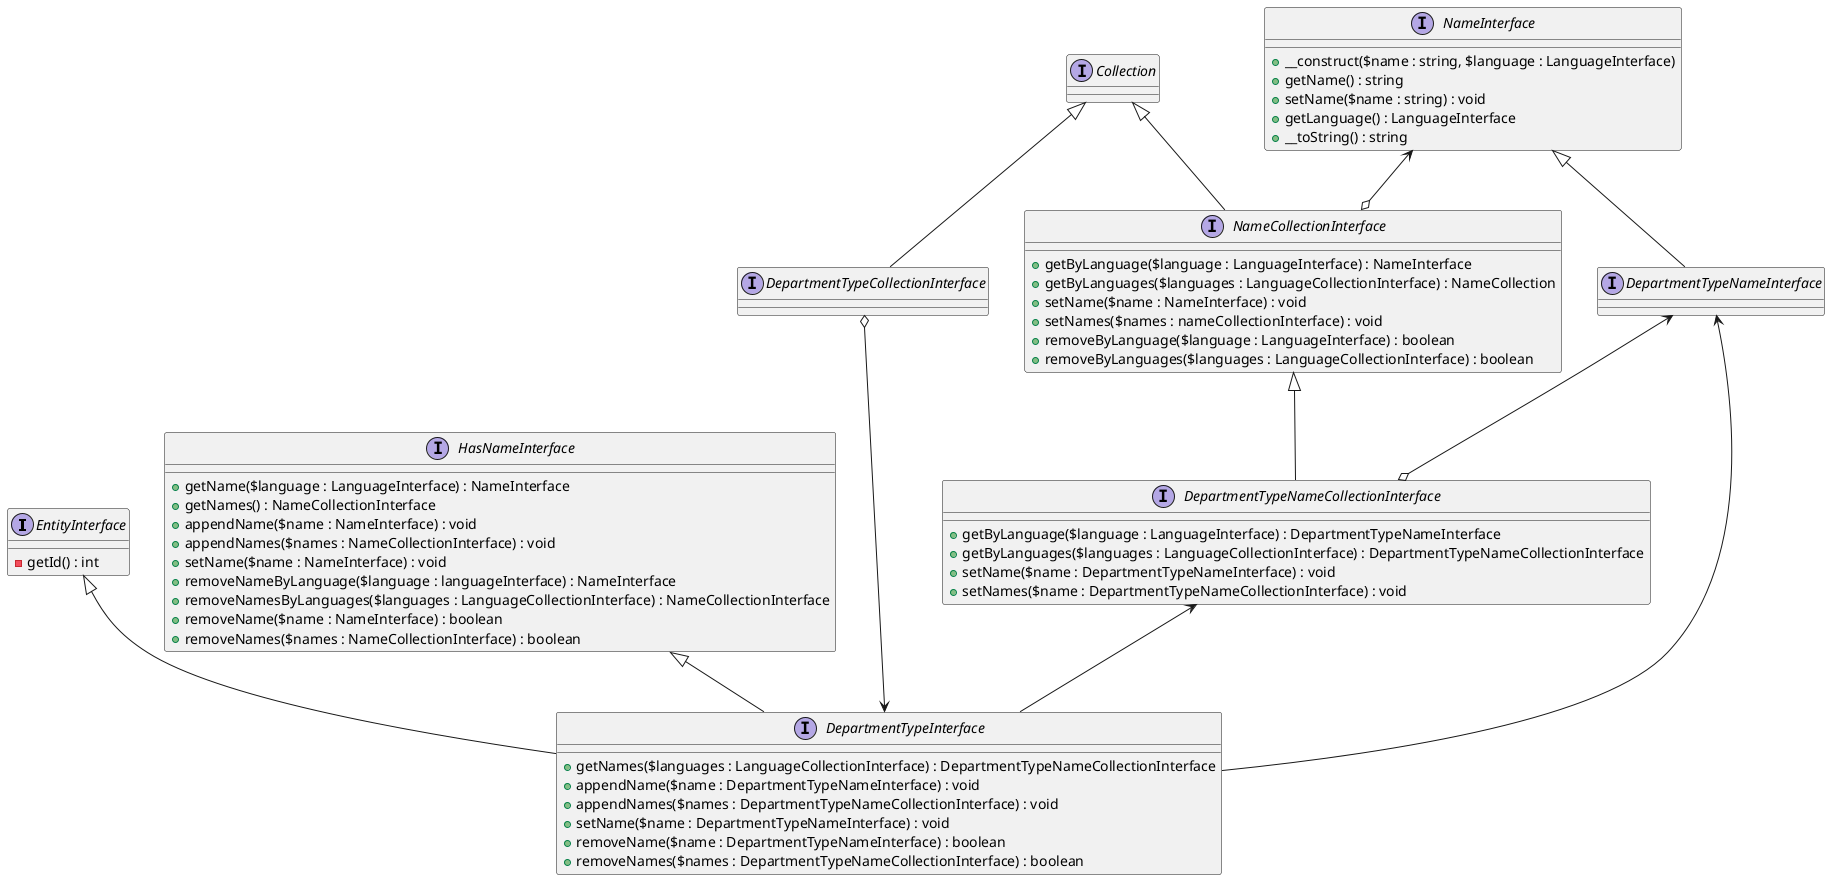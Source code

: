 @startuml

interface EntityInterface{
    -getId() : int
}

interface HasNameInterface{
    +getName($language : LanguageInterface) : NameInterface
    +getNames() : NameCollectionInterface
    +appendName($name : NameInterface) : void
    +appendNames($names : NameCollectionInterface) : void
    +setName($name : NameInterface) : void
    +removeNameByLanguage($language : languageInterface) : NameInterface
    +removeNamesByLanguages($languages : LanguageCollectionInterface) : NameCollectionInterface
    +removeName($name : NameInterface) : boolean
    +removeNames($names : NameCollectionInterface) : boolean
}

interface DepartmentTypeCollectionInterface{
}

interface DepartmentTypeInterface{
    +getNames($languages : LanguageCollectionInterface) : DepartmentTypeNameCollectionInterface
    +appendName($name : DepartmentTypeNameInterface) : void
    +appendNames($names : DepartmentTypeNameCollectionInterface) : void
    +setName($name : DepartmentTypeNameInterface) : void
    +removeName($name : DepartmentTypeNameInterface) : boolean
    +removeNames($names : DepartmentTypeNameCollectionInterface) : boolean
}

interface Collection{
}

interface DepartmentTypeNameInterface{
}

interface NameInterface{
    +__construct($name : string, $language : LanguageInterface)
    +getName() : string
    +setName($name : string) : void
    +getLanguage() : LanguageInterface
    +__toString() : string
}

interface NameCollectionInterface{
    +getByLanguage($language : LanguageInterface) : NameInterface
    +getByLanguages($languages : LanguageCollectionInterface) : NameCollection
    +setName($name : NameInterface) : void
    +setNames($names : nameCollectionInterface) : void
    +removeByLanguage($language : LanguageInterface) : boolean
    +removeByLanguages($languages : LanguageCollectionInterface) : boolean
}

interface DepartmentTypeNameCollectionInterface{
    +getByLanguage($language : LanguageInterface) : DepartmentTypeNameInterface
    +getByLanguages($languages : LanguageCollectionInterface) : DepartmentTypeNameCollectionInterface
    +setName($name : DepartmentTypeNameInterface) : void
    +setNames($name : DepartmentTypeNameCollectionInterface) : void
}

EntityInterface <|-- DepartmentTypeInterface
HasNameInterface <|-- DepartmentTypeInterface
DepartmentTypeCollectionInterface o--> DepartmentTypeInterface
DepartmentTypeNameInterface <-- DepartmentTypeInterface
DepartmentTypeNameCollectionInterface <-- DepartmentTypeInterface

DepartmentTypeNameInterface <--o DepartmentTypeNameCollectionInterface

NameInterface <|-- DepartmentTypeNameInterface

NameCollectionInterface <|-- DepartmentTypeNameCollectionInterface

Collection <|-- DepartmentTypeCollectionInterface
Collection <|-- NameCollectionInterface

NameInterface <--o NameCollectionInterface

@enduml